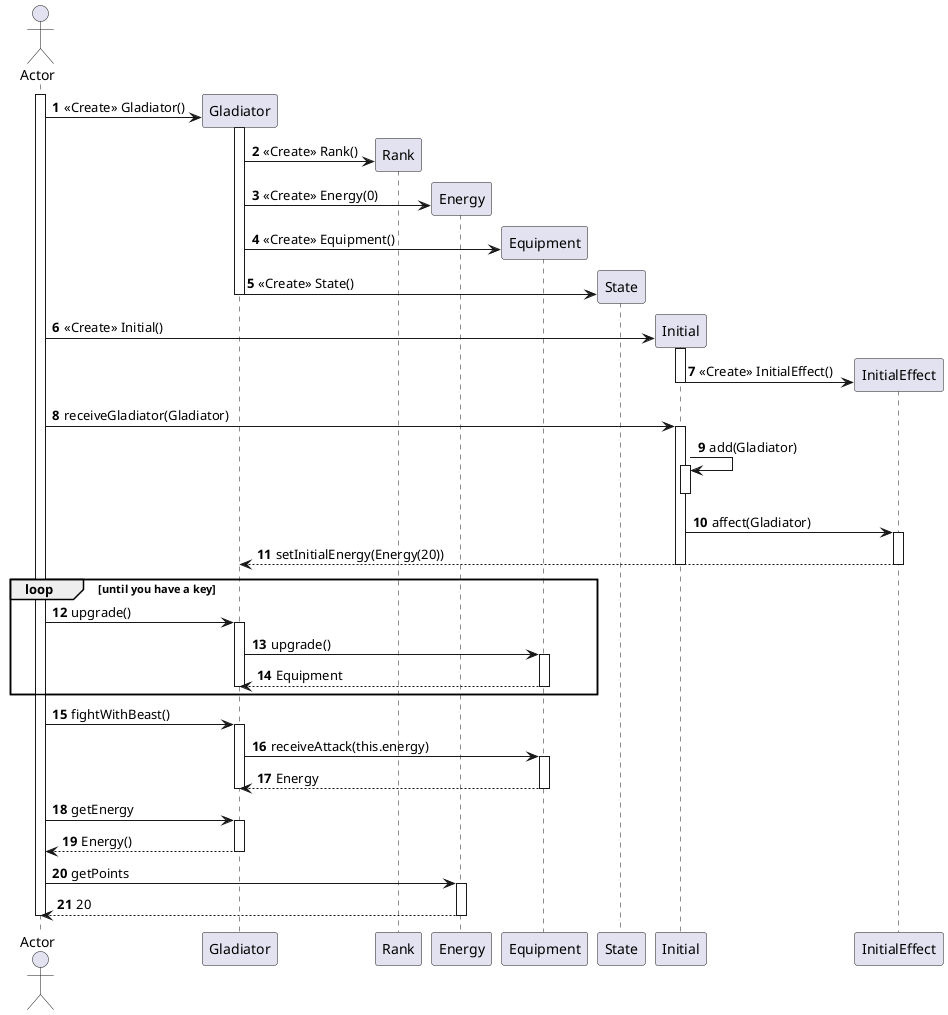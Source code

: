 @startuml

autonumber

actor Actor

activate Actor

create Gladiator
Actor -> Gladiator : <<Create>> Gladiator()
activate Gladiator
    create Rank
    Gladiator -> Rank :  <<Create>> Rank() 
    create Energy
    Gladiator -> Energy : <<Create>> Energy(0)
    create Equipment
    Gladiator -> Equipment : <<Create>> Equipment()
    Create State
    Gladiator -> State : <<Create>> State()
deactivate Gladiator

create Initial
Actor -> Initial: <<Create>> Initial()
activate Initial
    create InitialEffect
    Initial -> InitialEffect : <<Create>> InitialEffect()
deactivate Initial

Actor -> Initial : receiveGladiator(Gladiator)
activate Initial
    Initial -> Initial : add(Gladiator)
    activate Initial
    deactivate Initial
    Initial -> InitialEffect : affect(Gladiator)
    activate InitialEffect
        InitialEffect --> Gladiator: setInitialEnergy(Energy(20))
    deactivate InitialEffect
deactivate Initial

loop until you have a key
Actor -> Gladiator: upgrade()
activate Gladiator
    Gladiator -> Equipment : upgrade()
    activate Equipment
        Equipment --> Gladiator : Equipment
    deactivate Equipment
deactivate Gladiator
end loop

Actor -> Gladiator: fightWithBeast()
activate Gladiator
    Gladiator -> Equipment : receiveAttack(this.energy)
    activate Equipment
        Equipment --> Gladiator : Energy
    deactivate Equipment
deactivate Gladiator

Actor -> Gladiator : getEnergy
activate Gladiator
Gladiator --> Actor : Energy()
deactivate Gladiator

Actor -> Energy : getPoints
activate Energy
Energy --> Actor : 20
deactivate Energy

deactivate Actor

@enduml